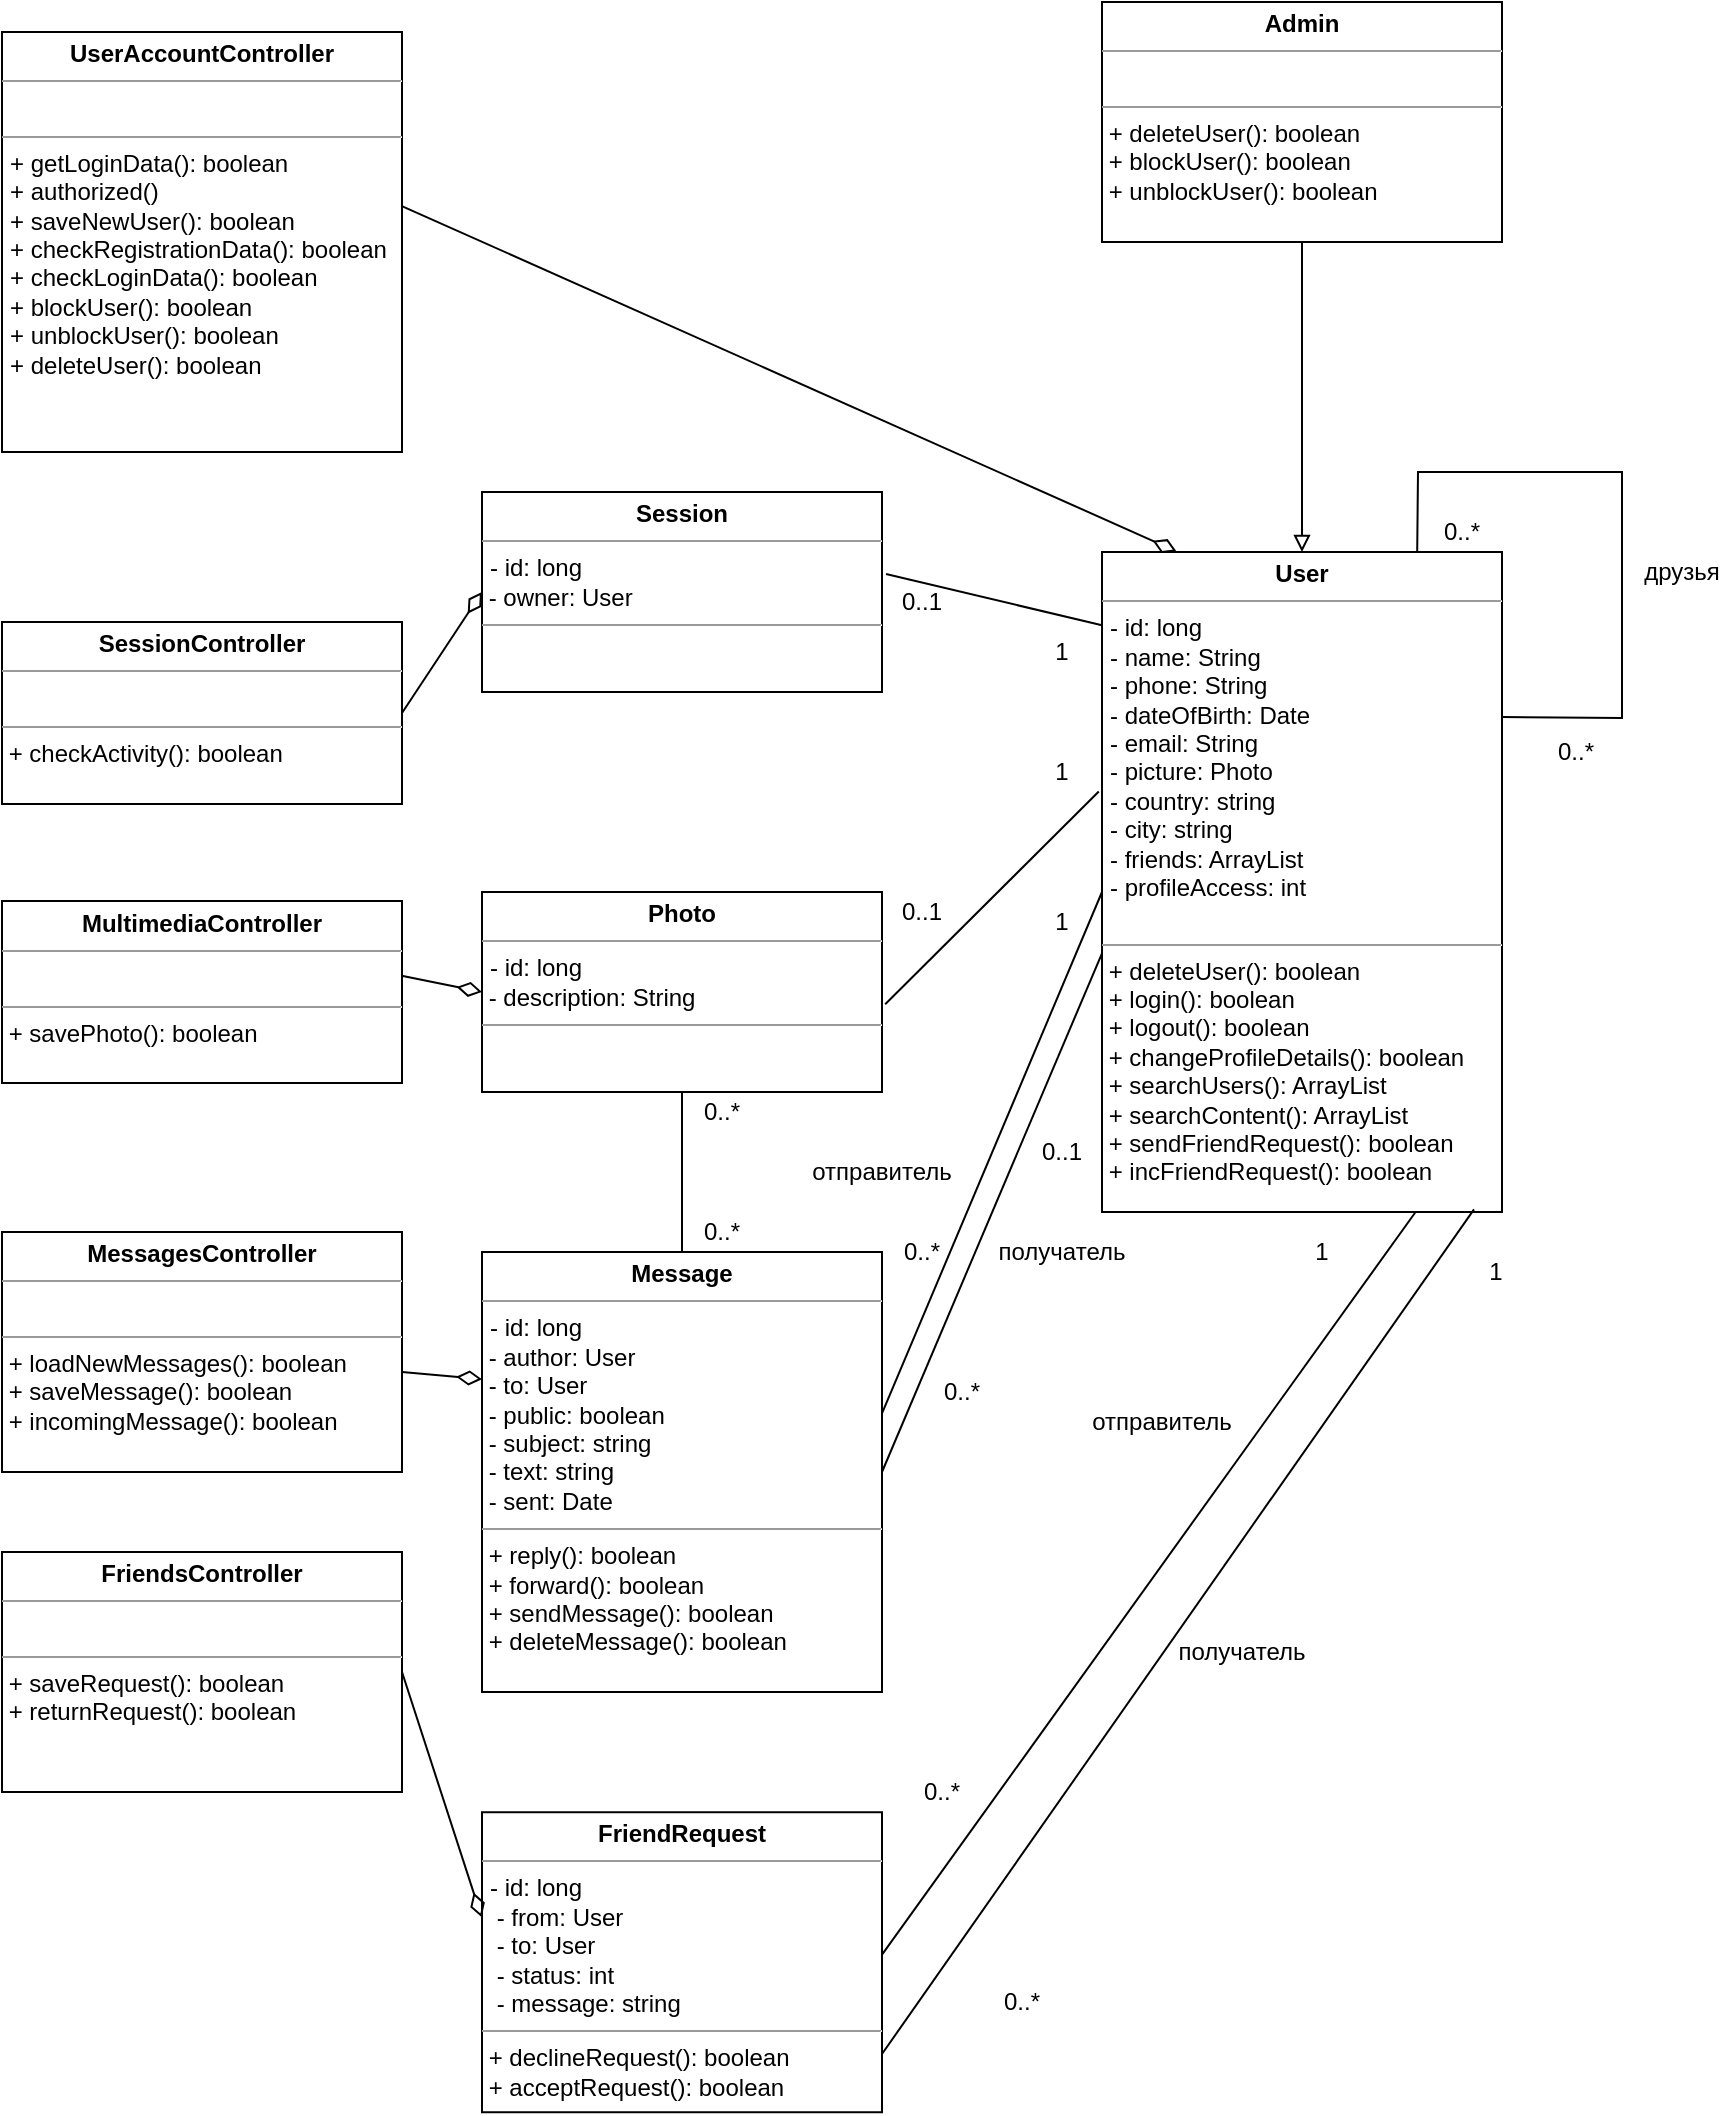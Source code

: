 <mxfile version="10.7.5" type="device"><diagram id="FwYZYs7lqECT1AxvL1V4" name="Page-1"><mxGraphModel dx="1341" dy="884" grid="1" gridSize="10" guides="1" tooltips="1" connect="1" arrows="1" fold="1" page="1" pageScale="1" pageWidth="1654" pageHeight="1169" math="0" shadow="0"><root><mxCell id="0"/><mxCell id="1" parent="0"/><mxCell id="AtCdPUqVcvZkmPK0ttHS-5" value="&lt;p style=&quot;margin: 0px ; margin-top: 4px ; text-align: center&quot;&gt;&lt;b&gt;UserAccountController&lt;/b&gt;&lt;/p&gt;&lt;hr size=&quot;1&quot;&gt;&lt;p style=&quot;margin: 0px ; margin-left: 4px&quot;&gt;&amp;nbsp;&lt;br&gt;&lt;/p&gt;&lt;hr size=&quot;1&quot;&gt;&lt;p style=&quot;margin: 0px ; margin-left: 4px&quot;&gt;+ getLoginData(): boolean&lt;br&gt;+ authorized()&lt;/p&gt;&lt;p style=&quot;margin: 0px ; margin-left: 4px&quot;&gt;+ saveNewUser(): boolean&lt;/p&gt;&lt;p style=&quot;margin: 0px ; margin-left: 4px&quot;&gt;+ checkRegistrationData(): boolean&lt;/p&gt;&lt;p style=&quot;margin: 0px ; margin-left: 4px&quot;&gt;+ checkLoginData(): boolean&lt;/p&gt;&lt;p style=&quot;margin: 0px ; margin-left: 4px&quot;&gt;+ blockUser(): boolean&lt;/p&gt;&lt;p style=&quot;margin: 0px ; margin-left: 4px&quot;&gt;+ unblockUser(): boolean&lt;/p&gt;&lt;p style=&quot;margin: 0px ; margin-left: 4px&quot;&gt;+ deleteUser(): boolean&lt;/p&gt;&lt;p style=&quot;margin: 0px ; margin-left: 4px&quot;&gt;&lt;br&gt;&lt;/p&gt;&lt;p style=&quot;margin: 0px ; margin-left: 4px&quot;&gt;&lt;br&gt;&lt;/p&gt;&lt;p style=&quot;margin: 0px ; margin-left: 4px&quot;&gt;&lt;br&gt;&lt;/p&gt;&lt;p style=&quot;margin: 0px ; margin-left: 4px&quot;&gt;&lt;br&gt;&lt;/p&gt;" style="verticalAlign=top;align=left;overflow=fill;fontSize=12;fontFamily=Helvetica;html=1;rounded=0;shadow=0;comic=0;labelBackgroundColor=none;strokeColor=#000000;strokeWidth=1;fillColor=#ffffff;" parent="1" vertex="1"><mxGeometry x="100" y="60" width="200" height="210" as="geometry"/></mxCell><mxCell id="AtCdPUqVcvZkmPK0ttHS-8" value="&lt;p style=&quot;margin: 0px ; margin-top: 4px ; text-align: center&quot;&gt;&lt;b&gt;SessionController&lt;/b&gt;&lt;/p&gt;&lt;hr size=&quot;1&quot;&gt;&lt;p style=&quot;margin: 0px ; margin-left: 4px&quot;&gt;&amp;nbsp;&lt;br&gt;&lt;/p&gt;&lt;hr size=&quot;1&quot;&gt;&amp;nbsp;+ checkActivity(): boolean&lt;p&gt;&lt;br&gt;&lt;/p&gt;" style="verticalAlign=top;align=left;overflow=fill;fontSize=12;fontFamily=Helvetica;html=1;rounded=0;shadow=0;comic=0;labelBackgroundColor=none;strokeColor=#000000;strokeWidth=1;fillColor=#ffffff;" parent="1" vertex="1"><mxGeometry x="100" y="355" width="200" height="91" as="geometry"/></mxCell><mxCell id="AtCdPUqVcvZkmPK0ttHS-9" value="&lt;p style=&quot;margin: 0px ; margin-top: 4px ; text-align: center&quot;&gt;&lt;b&gt;MultimediaController&lt;/b&gt;&lt;/p&gt;&lt;hr size=&quot;1&quot;&gt;&lt;p style=&quot;margin: 0px ; margin-left: 4px&quot;&gt;&amp;nbsp;&lt;br&gt;&lt;/p&gt;&lt;hr size=&quot;1&quot;&gt;&amp;nbsp;+ savePhoto(): boolean&lt;p&gt;&lt;br&gt;&lt;/p&gt;" style="verticalAlign=top;align=left;overflow=fill;fontSize=12;fontFamily=Helvetica;html=1;rounded=0;shadow=0;comic=0;labelBackgroundColor=none;strokeColor=#000000;strokeWidth=1;fillColor=#ffffff;" parent="1" vertex="1"><mxGeometry x="100" y="494.5" width="200" height="91" as="geometry"/></mxCell><mxCell id="AtCdPUqVcvZkmPK0ttHS-10" value="&lt;p style=&quot;margin: 0px ; margin-top: 4px ; text-align: center&quot;&gt;&lt;b&gt;MessagesController&lt;/b&gt;&lt;/p&gt;&lt;hr size=&quot;1&quot;&gt;&lt;p style=&quot;margin: 0px ; margin-left: 4px&quot;&gt;&amp;nbsp;&lt;/p&gt;&lt;hr size=&quot;1&quot;&gt;&lt;div&gt;&amp;nbsp;+ loadNewMessages(): boolean&lt;/div&gt;&lt;div&gt;&amp;nbsp;+ saveMessage(): boolean&lt;/div&gt;&lt;div&gt;&amp;nbsp;+ incomingMessage(): boolean&lt;/div&gt;&lt;div&gt;&lt;br&gt;&lt;/div&gt;&lt;p&gt;&lt;br&gt;&lt;/p&gt;" style="verticalAlign=top;align=left;overflow=fill;fontSize=12;fontFamily=Helvetica;html=1;rounded=0;shadow=0;comic=0;labelBackgroundColor=none;strokeColor=#000000;strokeWidth=1;fillColor=#ffffff;" parent="1" vertex="1"><mxGeometry x="100" y="660" width="200" height="120" as="geometry"/></mxCell><mxCell id="AtCdPUqVcvZkmPK0ttHS-11" value="&lt;p style=&quot;margin: 0px ; margin-top: 4px ; text-align: center&quot;&gt;&lt;b&gt;User&lt;/b&gt;&lt;/p&gt;&lt;hr size=&quot;1&quot;&gt;&lt;p style=&quot;margin: 0px ; margin-left: 4px&quot;&gt;- id: long&lt;/p&gt;&lt;p style=&quot;margin: 0px ; margin-left: 4px&quot;&gt;- name: String&lt;br&gt;- phone: String&lt;/p&gt;&lt;p style=&quot;margin: 0px ; margin-left: 4px&quot;&gt;- dateOfBirth: Date&lt;/p&gt;&lt;p style=&quot;margin: 0px ; margin-left: 4px&quot;&gt;- email: String&lt;/p&gt;&lt;p style=&quot;margin: 0px ; margin-left: 4px&quot;&gt;- picture: Photo&lt;/p&gt;&lt;p style=&quot;margin: 0px ; margin-left: 4px&quot;&gt;- country: string&lt;/p&gt;&lt;p style=&quot;margin: 0px ; margin-left: 4px&quot;&gt;- city: string&lt;/p&gt;&lt;p style=&quot;margin: 0px ; margin-left: 4px&quot;&gt;- friends: ArrayList&lt;/p&gt;&lt;p style=&quot;margin: 0px ; margin-left: 4px&quot;&gt;- profileAccess: int&lt;br&gt;&lt;/p&gt;&lt;p style=&quot;margin: 0px ; margin-left: 4px&quot;&gt;&lt;br&gt;&lt;/p&gt;&lt;hr size=&quot;1&quot;&gt;&lt;div&gt;&amp;nbsp;+ deleteUser(): boolean&lt;/div&gt;&lt;div&gt;&amp;nbsp;+ login(): boolean&lt;/div&gt;&lt;div&gt;&amp;nbsp;+ logout(): boolean&lt;/div&gt;&lt;div&gt;&amp;nbsp;+ changeProfileDetails(): boolean&lt;/div&gt;&lt;div&gt;&lt;div&gt;&amp;nbsp;+ searchUsers(): ArrayList&lt;/div&gt;&lt;div&gt;&amp;nbsp;+ searchContent(): ArrayList&lt;/div&gt;&lt;div&gt;&amp;nbsp;+ sendFriendRequest(): boolean&lt;/div&gt;&lt;div&gt;&amp;nbsp;+ incFriendRequest(): boolean&lt;/div&gt;&lt;div&gt;&lt;br&gt;&lt;/div&gt;&lt;div&gt;&lt;br&gt;&lt;/div&gt;&lt;/div&gt;&lt;div&gt;&lt;br&gt;&lt;/div&gt;" style="verticalAlign=top;align=left;overflow=fill;fontSize=12;fontFamily=Helvetica;html=1;rounded=0;shadow=0;comic=0;labelBackgroundColor=none;strokeColor=#000000;strokeWidth=1;fillColor=#ffffff;" parent="1" vertex="1"><mxGeometry x="650" y="320" width="200" height="330" as="geometry"/></mxCell><mxCell id="AtCdPUqVcvZkmPK0ttHS-12" value="&lt;p style=&quot;margin: 0px ; margin-top: 4px ; text-align: center&quot;&gt;&lt;b&gt;FriendsController&lt;/b&gt;&lt;/p&gt;&lt;hr size=&quot;1&quot;&gt;&lt;p style=&quot;margin: 0px ; margin-left: 4px&quot;&gt;&amp;nbsp;&lt;/p&gt;&lt;hr size=&quot;1&quot;&gt;&lt;div&gt;&amp;nbsp;+ saveRequest(): boolean&lt;/div&gt;&lt;div&gt;&amp;nbsp;+ returnRequest(): boolean&lt;/div&gt;&lt;div&gt;&lt;br&gt;&lt;/div&gt;&lt;p&gt;&lt;br&gt;&lt;/p&gt;" style="verticalAlign=top;align=left;overflow=fill;fontSize=12;fontFamily=Helvetica;html=1;rounded=0;shadow=0;comic=0;labelBackgroundColor=none;strokeColor=#000000;strokeWidth=1;fillColor=#ffffff;" parent="1" vertex="1"><mxGeometry x="100" y="820" width="200" height="120" as="geometry"/></mxCell><mxCell id="AtCdPUqVcvZkmPK0ttHS-14" value="&lt;p style=&quot;margin: 0px ; margin-top: 4px ; text-align: center&quot;&gt;&lt;b&gt;Photo&lt;/b&gt;&lt;/p&gt;&lt;hr size=&quot;1&quot;&gt;&lt;p style=&quot;margin: 0px ; margin-left: 4px&quot;&gt;- id: long&lt;/p&gt;&amp;nbsp;- description: String&lt;hr size=&quot;1&quot;&gt;&lt;div&gt;&amp;nbsp;&lt;/div&gt;&lt;div&gt;&lt;br&gt;&lt;/div&gt;" style="verticalAlign=top;align=left;overflow=fill;fontSize=12;fontFamily=Helvetica;html=1;rounded=0;shadow=0;comic=0;labelBackgroundColor=none;strokeColor=#000000;strokeWidth=1;fillColor=#ffffff;" parent="1" vertex="1"><mxGeometry x="340" y="490" width="200" height="100" as="geometry"/></mxCell><mxCell id="AtCdPUqVcvZkmPK0ttHS-15" value="&lt;p style=&quot;margin: 0px ; margin-top: 4px ; text-align: center&quot;&gt;&lt;b&gt;Session&lt;/b&gt;&lt;/p&gt;&lt;hr size=&quot;1&quot;&gt;&lt;p style=&quot;margin: 0px ; margin-left: 4px&quot;&gt;- id: long&lt;/p&gt;&amp;nbsp;- owner: User&lt;hr size=&quot;1&quot;&gt;&lt;div&gt;&amp;nbsp;&lt;/div&gt;&lt;div&gt;&lt;br&gt;&lt;/div&gt;" style="verticalAlign=top;align=left;overflow=fill;fontSize=12;fontFamily=Helvetica;html=1;rounded=0;shadow=0;comic=0;labelBackgroundColor=none;strokeColor=#000000;strokeWidth=1;fillColor=#ffffff;" parent="1" vertex="1"><mxGeometry x="340" y="290" width="200" height="100" as="geometry"/></mxCell><mxCell id="AtCdPUqVcvZkmPK0ttHS-16" value="&lt;p style=&quot;margin: 0px ; margin-top: 4px ; text-align: center&quot;&gt;&lt;b&gt;Message&lt;/b&gt;&lt;/p&gt;&lt;hr size=&quot;1&quot;&gt;&lt;p style=&quot;margin: 0px ; margin-left: 4px&quot;&gt;- id: long&lt;/p&gt;&lt;div&gt;&amp;nbsp;- author: User&lt;/div&gt;&lt;div&gt;&amp;nbsp;- to: User&lt;/div&gt;&lt;div&gt;&amp;nbsp;- public: boolean&lt;/div&gt;&lt;div&gt;&amp;nbsp;- subject: string&lt;/div&gt;&lt;div&gt;&amp;nbsp;- text: string&lt;/div&gt;&lt;div&gt;&amp;nbsp;- sent: Date&lt;/div&gt;&lt;hr size=&quot;1&quot;&gt;&lt;div&gt;&amp;nbsp;+ reply(): boolean&lt;/div&gt;&lt;div&gt;&amp;nbsp;+ forward(): boolean&lt;/div&gt;&lt;div&gt;&amp;nbsp;+ sendMessage(): boolean&lt;/div&gt;&lt;div&gt;&amp;nbsp;+ deleteMessage(): boolean&lt;/div&gt;" style="verticalAlign=top;align=left;overflow=fill;fontSize=12;fontFamily=Helvetica;html=1;rounded=0;shadow=0;comic=0;labelBackgroundColor=none;strokeColor=#000000;strokeWidth=1;fillColor=#ffffff;" parent="1" vertex="1"><mxGeometry x="340" y="670" width="200" height="220" as="geometry"/></mxCell><mxCell id="AtCdPUqVcvZkmPK0ttHS-17" value="&lt;p style=&quot;margin: 0px ; margin-top: 4px ; text-align: center&quot;&gt;&lt;b&gt;Admin&lt;/b&gt;&lt;/p&gt;&lt;hr size=&quot;1&quot;&gt;&lt;p style=&quot;margin: 0px ; margin-left: 4px&quot;&gt;&amp;nbsp;&lt;/p&gt;&lt;hr size=&quot;1&quot;&gt;&lt;div&gt;&amp;nbsp;+ deleteUser(): boolean&lt;/div&gt;&lt;div&gt;&amp;nbsp;+ blockUser(): boolean&lt;/div&gt;&lt;div&gt;&amp;nbsp;+ unblockUser(): boolean&lt;/div&gt;&lt;div&gt;&lt;br&gt;&lt;/div&gt;&lt;div&gt;&lt;br&gt;&lt;/div&gt;" style="verticalAlign=top;align=left;overflow=fill;fontSize=12;fontFamily=Helvetica;html=1;rounded=0;shadow=0;comic=0;labelBackgroundColor=none;strokeColor=#000000;strokeWidth=1;fillColor=#ffffff;" parent="1" vertex="1"><mxGeometry x="650" y="45" width="200" height="120" as="geometry"/></mxCell><mxCell id="tpi8jhP9i740WXZzfXv6-1" value="&lt;p style=&quot;margin: 0px ; margin-top: 4px ; text-align: center&quot;&gt;&lt;b&gt;FriendRequest&lt;/b&gt;&lt;/p&gt;&lt;hr size=&quot;1&quot;&gt;&lt;p style=&quot;margin: 0px ; margin-left: 4px&quot;&gt;- id: long&lt;/p&gt;&lt;p style=&quot;margin: 0px ; margin-left: 4px&quot;&gt;&amp;nbsp;- from: User&lt;/p&gt;&lt;p style=&quot;margin: 0px ; margin-left: 4px&quot;&gt;&amp;nbsp;- to: User&lt;/p&gt;&lt;p style=&quot;margin: 0px ; margin-left: 4px&quot;&gt;&amp;nbsp;- status: int&lt;/p&gt;&lt;p style=&quot;margin: 0px ; margin-left: 4px&quot;&gt;&amp;nbsp;- message: string&lt;/p&gt;&lt;hr size=&quot;1&quot;&gt;&lt;div&gt;&amp;nbsp;+ declineRequest(): boolean&lt;/div&gt;&lt;div&gt;&amp;nbsp;+ acceptRequest(): boolean&lt;/div&gt;&lt;div&gt;&lt;br&gt;&lt;/div&gt;&lt;div&gt;&lt;br&gt;&lt;/div&gt;" style="verticalAlign=top;align=left;overflow=fill;fontSize=12;fontFamily=Helvetica;html=1;rounded=0;shadow=0;comic=0;labelBackgroundColor=none;strokeColor=#000000;strokeWidth=1;fillColor=#ffffff;" vertex="1" parent="1"><mxGeometry x="340" y="950.118" width="200" height="150" as="geometry"/></mxCell><mxCell id="tpi8jhP9i740WXZzfXv6-3" value="" style="endArrow=block;html=1;endFill=0;exitX=0.5;exitY=1;exitDx=0;exitDy=0;entryX=0.5;entryY=0;entryDx=0;entryDy=0;" edge="1" parent="1" source="AtCdPUqVcvZkmPK0ttHS-17" target="AtCdPUqVcvZkmPK0ttHS-11"><mxGeometry width="50" height="50" relative="1" as="geometry"><mxPoint x="1010" y="380" as="sourcePoint"/><mxPoint x="1060" y="330" as="targetPoint"/></mxGeometry></mxCell><mxCell id="tpi8jhP9i740WXZzfXv6-5" value="" style="endArrow=none;html=1;exitX=1;exitY=0.5;exitDx=0;exitDy=0;entryX=0;entryY=0.608;entryDx=0;entryDy=0;entryPerimeter=0;" edge="1" parent="1" source="AtCdPUqVcvZkmPK0ttHS-16" target="AtCdPUqVcvZkmPK0ttHS-11"><mxGeometry width="50" height="50" relative="1" as="geometry"><mxPoint x="980" y="870" as="sourcePoint"/><mxPoint x="1030" y="820" as="targetPoint"/></mxGeometry></mxCell><mxCell id="tpi8jhP9i740WXZzfXv6-8" value="0..1" style="text;html=1;strokeColor=none;fillColor=none;align=center;verticalAlign=middle;whiteSpace=wrap;rounded=0;" vertex="1" parent="1"><mxGeometry x="610" y="610" width="40" height="20" as="geometry"/></mxCell><mxCell id="tpi8jhP9i740WXZzfXv6-9" value="" style="endArrow=none;html=1;exitX=1;exitY=0.367;exitDx=0;exitDy=0;exitPerimeter=0;" edge="1" parent="1" source="AtCdPUqVcvZkmPK0ttHS-16"><mxGeometry width="50" height="50" relative="1" as="geometry"><mxPoint x="670" y="780" as="sourcePoint"/><mxPoint x="650" y="490" as="targetPoint"/></mxGeometry></mxCell><mxCell id="tpi8jhP9i740WXZzfXv6-10" value="1" style="text;html=1;strokeColor=none;fillColor=none;align=center;verticalAlign=middle;whiteSpace=wrap;rounded=0;" vertex="1" parent="1"><mxGeometry x="610" y="494.5" width="40" height="20" as="geometry"/></mxCell><mxCell id="tpi8jhP9i740WXZzfXv6-12" value="0..*" style="text;html=1;strokeColor=none;fillColor=none;align=center;verticalAlign=middle;whiteSpace=wrap;rounded=0;" vertex="1" parent="1"><mxGeometry x="540" y="660" width="40" height="20" as="geometry"/></mxCell><mxCell id="tpi8jhP9i740WXZzfXv6-14" value="0..*" style="text;html=1;strokeColor=none;fillColor=none;align=center;verticalAlign=middle;whiteSpace=wrap;rounded=0;" vertex="1" parent="1"><mxGeometry x="560" y="730" width="40" height="20" as="geometry"/></mxCell><mxCell id="tpi8jhP9i740WXZzfXv6-15" value="получатель" style="text;html=1;strokeColor=none;fillColor=none;align=center;verticalAlign=middle;whiteSpace=wrap;rounded=0;" vertex="1" parent="1"><mxGeometry x="610" y="660" width="40" height="20" as="geometry"/></mxCell><mxCell id="tpi8jhP9i740WXZzfXv6-16" value="отправитель" style="text;html=1;strokeColor=none;fillColor=none;align=center;verticalAlign=middle;whiteSpace=wrap;rounded=0;" vertex="1" parent="1"><mxGeometry x="520" y="620" width="40" height="20" as="geometry"/></mxCell><mxCell id="tpi8jhP9i740WXZzfXv6-17" value="" style="endArrow=none;html=1;entryX=0.93;entryY=0.996;entryDx=0;entryDy=0;entryPerimeter=0;" edge="1" parent="1" target="AtCdPUqVcvZkmPK0ttHS-11"><mxGeometry width="50" height="50" relative="1" as="geometry"><mxPoint x="540" y="1071" as="sourcePoint"/><mxPoint x="790" y="710" as="targetPoint"/></mxGeometry></mxCell><mxCell id="tpi8jhP9i740WXZzfXv6-18" value="" style="endArrow=none;html=1;exitX=1.001;exitY=0.473;exitDx=0;exitDy=0;exitPerimeter=0;entryX=0.784;entryY=1;entryDx=0;entryDy=0;entryPerimeter=0;" edge="1" parent="1" source="tpi8jhP9i740WXZzfXv6-1" target="AtCdPUqVcvZkmPK0ttHS-11"><mxGeometry width="50" height="50" relative="1" as="geometry"><mxPoint x="519.833" y="1039.167" as="sourcePoint"/><mxPoint x="802" y="652" as="targetPoint"/></mxGeometry></mxCell><mxCell id="tpi8jhP9i740WXZzfXv6-19" value="1" style="text;html=1;strokeColor=none;fillColor=none;align=center;verticalAlign=middle;whiteSpace=wrap;rounded=0;" vertex="1" parent="1"><mxGeometry x="740" y="660" width="40" height="20" as="geometry"/></mxCell><mxCell id="tpi8jhP9i740WXZzfXv6-20" value="1" style="text;html=1;strokeColor=none;fillColor=none;align=center;verticalAlign=middle;whiteSpace=wrap;rounded=0;" vertex="1" parent="1"><mxGeometry x="827" y="670" width="40" height="20" as="geometry"/></mxCell><mxCell id="tpi8jhP9i740WXZzfXv6-21" value="получатель" style="text;html=1;strokeColor=none;fillColor=none;align=center;verticalAlign=middle;whiteSpace=wrap;rounded=0;" vertex="1" parent="1"><mxGeometry x="700" y="860" width="40" height="20" as="geometry"/></mxCell><mxCell id="tpi8jhP9i740WXZzfXv6-22" value="отправитель" style="text;html=1;strokeColor=none;fillColor=none;align=center;verticalAlign=middle;whiteSpace=wrap;rounded=0;" vertex="1" parent="1"><mxGeometry x="660" y="745" width="40" height="20" as="geometry"/></mxCell><mxCell id="tpi8jhP9i740WXZzfXv6-24" value="0..*" style="text;html=1;strokeColor=none;fillColor=none;align=center;verticalAlign=middle;whiteSpace=wrap;rounded=0;" vertex="1" parent="1"><mxGeometry x="550" y="930" width="40" height="20" as="geometry"/></mxCell><mxCell id="tpi8jhP9i740WXZzfXv6-25" value="0..*" style="text;html=1;strokeColor=none;fillColor=none;align=center;verticalAlign=middle;whiteSpace=wrap;rounded=0;" vertex="1" parent="1"><mxGeometry x="590" y="1035" width="40" height="20" as="geometry"/></mxCell><mxCell id="tpi8jhP9i740WXZzfXv6-26" value="" style="endArrow=none;html=1;exitX=1.01;exitY=0.41;exitDx=0;exitDy=0;exitPerimeter=0;entryX=0;entryY=0.111;entryDx=0;entryDy=0;entryPerimeter=0;" edge="1" parent="1" source="AtCdPUqVcvZkmPK0ttHS-15" target="AtCdPUqVcvZkmPK0ttHS-11"><mxGeometry width="50" height="50" relative="1" as="geometry"><mxPoint x="550" y="761" as="sourcePoint"/><mxPoint x="690" y="270" as="targetPoint"/></mxGeometry></mxCell><mxCell id="tpi8jhP9i740WXZzfXv6-27" value="1" style="text;html=1;strokeColor=none;fillColor=none;align=center;verticalAlign=middle;whiteSpace=wrap;rounded=0;" vertex="1" parent="1"><mxGeometry x="610" y="360" width="40" height="20" as="geometry"/></mxCell><mxCell id="tpi8jhP9i740WXZzfXv6-28" value="0..1" style="text;html=1;strokeColor=none;fillColor=none;align=center;verticalAlign=middle;whiteSpace=wrap;rounded=0;" vertex="1" parent="1"><mxGeometry x="540" y="335" width="40" height="20" as="geometry"/></mxCell><mxCell id="tpi8jhP9i740WXZzfXv6-29" value="" style="endArrow=diamondThin;html=1;endFill=0;exitX=1.001;exitY=0.415;exitDx=0;exitDy=0;exitPerimeter=0;entryX=0.186;entryY=-0.001;entryDx=0;entryDy=0;entryPerimeter=0;endSize=10;" edge="1" parent="1" source="AtCdPUqVcvZkmPK0ttHS-5" target="AtCdPUqVcvZkmPK0ttHS-11"><mxGeometry width="50" height="50" relative="1" as="geometry"><mxPoint x="302" y="148" as="sourcePoint"/><mxPoint x="687" y="319" as="targetPoint"/></mxGeometry></mxCell><mxCell id="tpi8jhP9i740WXZzfXv6-30" value="" style="endArrow=none;html=1;exitX=1.008;exitY=0.561;exitDx=0;exitDy=0;exitPerimeter=0;entryX=-0.008;entryY=0.363;entryDx=0;entryDy=0;entryPerimeter=0;" edge="1" parent="1" source="AtCdPUqVcvZkmPK0ttHS-14" target="AtCdPUqVcvZkmPK0ttHS-11"><mxGeometry width="50" height="50" relative="1" as="geometry"><mxPoint x="552.276" y="340.966" as="sourcePoint"/><mxPoint x="657.793" y="365.793" as="targetPoint"/></mxGeometry></mxCell><mxCell id="tpi8jhP9i740WXZzfXv6-31" value="" style="endArrow=none;html=1;exitX=0.5;exitY=0;exitDx=0;exitDy=0;entryX=0.5;entryY=1;entryDx=0;entryDy=0;" edge="1" parent="1" source="AtCdPUqVcvZkmPK0ttHS-16" target="AtCdPUqVcvZkmPK0ttHS-14"><mxGeometry width="50" height="50" relative="1" as="geometry"><mxPoint x="552" y="556" as="sourcePoint"/><mxPoint x="658" y="450" as="targetPoint"/></mxGeometry></mxCell><mxCell id="tpi8jhP9i740WXZzfXv6-32" value="" style="endArrow=diamondThin;html=1;exitX=1;exitY=0.5;exitDx=0;exitDy=0;entryX=0;entryY=0.5;entryDx=0;entryDy=0;endFill=0;endSize=10;" edge="1" parent="1" source="AtCdPUqVcvZkmPK0ttHS-8" target="AtCdPUqVcvZkmPK0ttHS-15"><mxGeometry width="50" height="50" relative="1" as="geometry"><mxPoint x="450" y="680" as="sourcePoint"/><mxPoint x="450" y="600" as="targetPoint"/></mxGeometry></mxCell><mxCell id="tpi8jhP9i740WXZzfXv6-33" value="" style="endArrow=diamondThin;html=1;entryX=0;entryY=0.5;entryDx=0;entryDy=0;exitX=0.999;exitY=0.411;exitDx=0;exitDy=0;exitPerimeter=0;endFill=0;endSize=10;" edge="1" parent="1" source="AtCdPUqVcvZkmPK0ttHS-9" target="AtCdPUqVcvZkmPK0ttHS-14"><mxGeometry width="50" height="50" relative="1" as="geometry"><mxPoint x="299" y="532" as="sourcePoint"/><mxPoint x="350" y="350" as="targetPoint"/></mxGeometry></mxCell><mxCell id="tpi8jhP9i740WXZzfXv6-34" value="" style="endArrow=diamondThin;html=1;exitX=1;exitY=0.583;exitDx=0;exitDy=0;entryX=0;entryY=0.289;entryDx=0;entryDy=0;exitPerimeter=0;entryPerimeter=0;endFill=0;endSize=10;" edge="1" parent="1" source="AtCdPUqVcvZkmPK0ttHS-10" target="AtCdPUqVcvZkmPK0ttHS-16"><mxGeometry width="50" height="50" relative="1" as="geometry"><mxPoint x="320" y="421" as="sourcePoint"/><mxPoint x="360" y="360" as="targetPoint"/></mxGeometry></mxCell><mxCell id="tpi8jhP9i740WXZzfXv6-35" value="" style="endArrow=diamondThin;html=1;exitX=1;exitY=0.5;exitDx=0;exitDy=0;entryX=-0.001;entryY=0.35;entryDx=0;entryDy=0;entryPerimeter=0;endFill=0;endSize=10;" edge="1" parent="1" source="AtCdPUqVcvZkmPK0ttHS-12" target="tpi8jhP9i740WXZzfXv6-1"><mxGeometry width="50" height="50" relative="1" as="geometry"><mxPoint x="310.207" y="740.276" as="sourcePoint"/><mxPoint x="338" y="1003" as="targetPoint"/></mxGeometry></mxCell><mxCell id="tpi8jhP9i740WXZzfXv6-36" value="1" style="text;html=1;strokeColor=none;fillColor=none;align=center;verticalAlign=middle;whiteSpace=wrap;rounded=0;" vertex="1" parent="1"><mxGeometry x="610" y="420" width="40" height="20" as="geometry"/></mxCell><mxCell id="tpi8jhP9i740WXZzfXv6-38" value="0..1" style="text;html=1;strokeColor=none;fillColor=none;align=center;verticalAlign=middle;whiteSpace=wrap;rounded=0;" vertex="1" parent="1"><mxGeometry x="540" y="490" width="40" height="20" as="geometry"/></mxCell><mxCell id="tpi8jhP9i740WXZzfXv6-39" value="0..*" style="text;html=1;strokeColor=none;fillColor=none;align=center;verticalAlign=middle;whiteSpace=wrap;rounded=0;" vertex="1" parent="1"><mxGeometry x="440" y="650" width="40" height="20" as="geometry"/></mxCell><mxCell id="tpi8jhP9i740WXZzfXv6-40" value="0..*" style="text;html=1;strokeColor=none;fillColor=none;align=center;verticalAlign=middle;whiteSpace=wrap;rounded=0;" vertex="1" parent="1"><mxGeometry x="440" y="590" width="40" height="20" as="geometry"/></mxCell><mxCell id="tpi8jhP9i740WXZzfXv6-41" value="" style="endArrow=none;html=1;endFill=0;entryX=1;entryY=0.25;entryDx=0;entryDy=0;rounded=0;exitX=0.788;exitY=-0.001;exitDx=0;exitDy=0;exitPerimeter=0;" edge="1" parent="1" source="AtCdPUqVcvZkmPK0ttHS-11" target="AtCdPUqVcvZkmPK0ttHS-11"><mxGeometry width="50" height="50" relative="1" as="geometry"><mxPoint x="808" y="317" as="sourcePoint"/><mxPoint x="760" y="330" as="targetPoint"/><Array as="points"><mxPoint x="808" y="280"/><mxPoint x="910" y="280"/><mxPoint x="910" y="340"/><mxPoint x="910" y="403"/></Array></mxGeometry></mxCell><mxCell id="tpi8jhP9i740WXZzfXv6-42" value="друзья" style="text;html=1;strokeColor=none;fillColor=none;align=center;verticalAlign=middle;whiteSpace=wrap;rounded=0;" vertex="1" parent="1"><mxGeometry x="920" y="320" width="40" height="20" as="geometry"/></mxCell><mxCell id="tpi8jhP9i740WXZzfXv6-43" value="0..*" style="text;html=1;strokeColor=none;fillColor=none;align=center;verticalAlign=middle;whiteSpace=wrap;rounded=0;" vertex="1" parent="1"><mxGeometry x="867" y="410" width="40" height="20" as="geometry"/></mxCell><mxCell id="tpi8jhP9i740WXZzfXv6-44" value="0..*" style="text;html=1;strokeColor=none;fillColor=none;align=center;verticalAlign=middle;whiteSpace=wrap;rounded=0;" vertex="1" parent="1"><mxGeometry x="810" y="300" width="40" height="20" as="geometry"/></mxCell></root></mxGraphModel></diagram></mxfile>